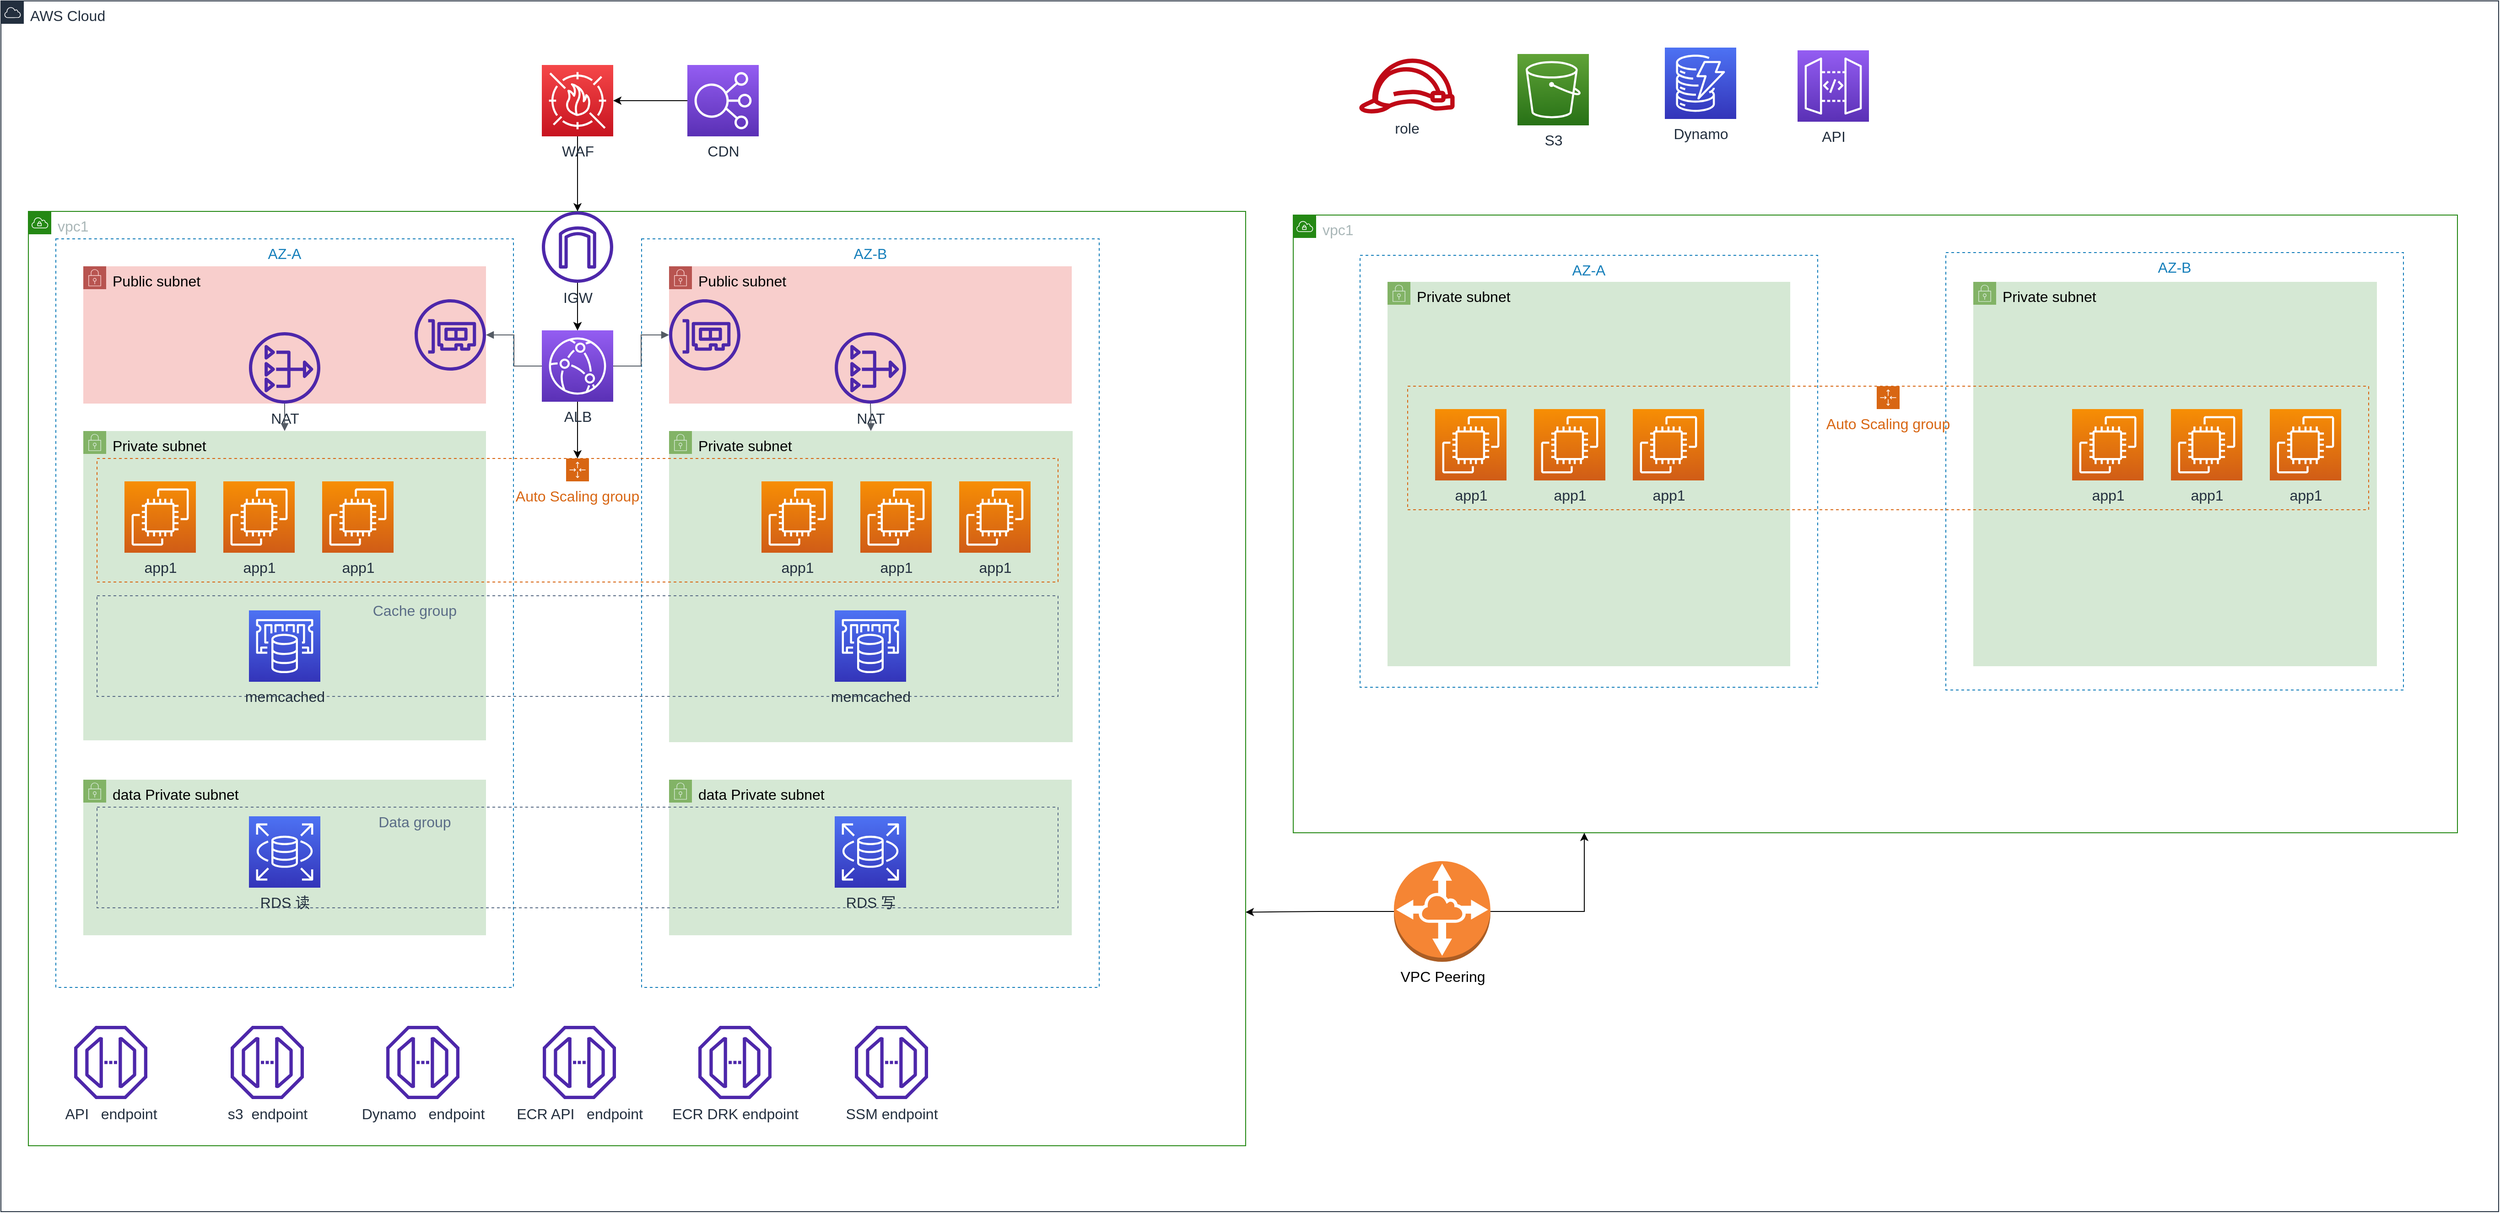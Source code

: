 <mxfile version="21.6.8" type="device">
  <diagram name="第 1 页" id="4O1U1El7lJUe7alZoGo6">
    <mxGraphModel dx="4070" dy="2743" grid="0" gridSize="10" guides="1" tooltips="1" connect="1" arrows="1" fold="1" page="0" pageScale="1" pageWidth="827" pageHeight="1169" math="0" shadow="0">
      <root>
        <mxCell id="0" />
        <mxCell id="1" parent="0" />
        <mxCell id="W4qglKuqp0p8A0Aiy3vL-168" value="AWS Cloud" style="points=[[0,0],[0.25,0],[0.5,0],[0.75,0],[1,0],[1,0.25],[1,0.5],[1,0.75],[1,1],[0.75,1],[0.5,1],[0.25,1],[0,1],[0,0.75],[0,0.5],[0,0.25]];outlineConnect=0;gradientColor=none;html=1;whiteSpace=wrap;fontSize=16;fontStyle=0;container=1;pointerEvents=0;collapsible=0;recursiveResize=0;shape=mxgraph.aws4.group;grIcon=mxgraph.aws4.group_aws_cloud;strokeColor=#232F3E;fillColor=none;verticalAlign=top;align=left;spacingLeft=30;fontColor=#232F3E;dashed=0;" parent="1" vertex="1">
          <mxGeometry x="90" y="90" width="2729" height="1323" as="geometry" />
        </mxCell>
        <mxCell id="W4qglKuqp0p8A0Aiy3vL-203" value="vpc1" style="points=[[0,0],[0.25,0],[0.5,0],[0.75,0],[1,0],[1,0.25],[1,0.5],[1,0.75],[1,1],[0.75,1],[0.5,1],[0.25,1],[0,1],[0,0.75],[0,0.5],[0,0.25]];outlineConnect=0;gradientColor=none;html=1;whiteSpace=wrap;fontSize=16;fontStyle=0;container=1;pointerEvents=0;collapsible=0;recursiveResize=0;shape=mxgraph.aws4.group;grIcon=mxgraph.aws4.group_vpc;strokeColor=#248814;fillColor=none;verticalAlign=top;align=left;spacingLeft=30;fontColor=#AAB7B8;dashed=0;" parent="W4qglKuqp0p8A0Aiy3vL-168" vertex="1">
          <mxGeometry x="30" y="230" width="1330" height="1021" as="geometry" />
        </mxCell>
        <mxCell id="W4qglKuqp0p8A0Aiy3vL-227" value="AZ-A" style="fillColor=none;strokeColor=#147EBA;dashed=1;verticalAlign=top;fontStyle=0;fontColor=#147EBA;whiteSpace=wrap;html=1;fontSize=16;" parent="W4qglKuqp0p8A0Aiy3vL-203" vertex="1">
          <mxGeometry x="30" y="30" width="500" height="818" as="geometry" />
        </mxCell>
        <mxCell id="W4qglKuqp0p8A0Aiy3vL-228" value="AZ-B" style="fillColor=none;strokeColor=#147EBA;dashed=1;verticalAlign=top;fontStyle=0;fontColor=#147EBA;whiteSpace=wrap;html=1;fontSize=16;" parent="W4qglKuqp0p8A0Aiy3vL-203" vertex="1">
          <mxGeometry x="670" y="30" width="500" height="818" as="geometry" />
        </mxCell>
        <mxCell id="W4qglKuqp0p8A0Aiy3vL-309" value="" style="edgeStyle=orthogonalEdgeStyle;rounded=0;orthogonalLoop=1;jettySize=auto;html=1;fontSize=16;" parent="W4qglKuqp0p8A0Aiy3vL-203" source="W4qglKuqp0p8A0Aiy3vL-229" target="W4qglKuqp0p8A0Aiy3vL-232" edge="1">
          <mxGeometry relative="1" as="geometry" />
        </mxCell>
        <mxCell id="W4qglKuqp0p8A0Aiy3vL-310" value="" style="edgeStyle=orthogonalEdgeStyle;rounded=0;orthogonalLoop=1;jettySize=auto;html=1;fontSize=16;" parent="W4qglKuqp0p8A0Aiy3vL-203" source="W4qglKuqp0p8A0Aiy3vL-229" target="W4qglKuqp0p8A0Aiy3vL-232" edge="1">
          <mxGeometry relative="1" as="geometry" />
        </mxCell>
        <mxCell id="W4qglKuqp0p8A0Aiy3vL-229" value="IGW" style="sketch=0;outlineConnect=0;fontColor=#232F3E;gradientColor=none;fillColor=#4D27AA;strokeColor=none;dashed=0;verticalLabelPosition=bottom;verticalAlign=top;align=center;html=1;fontSize=16;fontStyle=0;aspect=fixed;pointerEvents=1;shape=mxgraph.aws4.internet_gateway;" parent="W4qglKuqp0p8A0Aiy3vL-203" vertex="1">
          <mxGeometry x="561" width="78" height="78" as="geometry" />
        </mxCell>
        <mxCell id="W4qglKuqp0p8A0Aiy3vL-230" value="Public subnet" style="points=[[0,0],[0.25,0],[0.5,0],[0.75,0],[1,0],[1,0.25],[1,0.5],[1,0.75],[1,1],[0.75,1],[0.5,1],[0.25,1],[0,1],[0,0.75],[0,0.5],[0,0.25]];outlineConnect=0;html=1;whiteSpace=wrap;fontSize=16;fontStyle=0;container=1;pointerEvents=0;collapsible=0;recursiveResize=0;shape=mxgraph.aws4.group;grIcon=mxgraph.aws4.group_security_group;grStroke=0;strokeColor=#b85450;fillColor=#f8cecc;verticalAlign=top;align=left;spacingLeft=30;dashed=0;" parent="W4qglKuqp0p8A0Aiy3vL-203" vertex="1">
          <mxGeometry x="60" y="60" width="440" height="150" as="geometry" />
        </mxCell>
        <mxCell id="W4qglKuqp0p8A0Aiy3vL-233" value="" style="sketch=0;outlineConnect=0;fontColor=#232F3E;gradientColor=none;fillColor=#4D27AA;strokeColor=none;dashed=0;verticalLabelPosition=bottom;verticalAlign=top;align=center;html=1;fontSize=16;fontStyle=0;aspect=fixed;pointerEvents=1;shape=mxgraph.aws4.elastic_network_interface;" parent="W4qglKuqp0p8A0Aiy3vL-230" vertex="1">
          <mxGeometry x="362" y="36" width="78" height="78" as="geometry" />
        </mxCell>
        <mxCell id="W4qglKuqp0p8A0Aiy3vL-237" value="NAT" style="sketch=0;outlineConnect=0;fontColor=#232F3E;gradientColor=none;fillColor=#4D27AA;strokeColor=none;dashed=0;verticalLabelPosition=bottom;verticalAlign=top;align=center;html=1;fontSize=16;fontStyle=0;aspect=fixed;pointerEvents=1;shape=mxgraph.aws4.nat_gateway;" parent="W4qglKuqp0p8A0Aiy3vL-230" vertex="1">
          <mxGeometry x="181" y="72" width="78" height="78" as="geometry" />
        </mxCell>
        <mxCell id="W4qglKuqp0p8A0Aiy3vL-231" value="Public subnet" style="points=[[0,0],[0.25,0],[0.5,0],[0.75,0],[1,0],[1,0.25],[1,0.5],[1,0.75],[1,1],[0.75,1],[0.5,1],[0.25,1],[0,1],[0,0.75],[0,0.5],[0,0.25]];outlineConnect=0;html=1;whiteSpace=wrap;fontSize=16;fontStyle=0;container=1;pointerEvents=0;collapsible=0;recursiveResize=0;shape=mxgraph.aws4.group;grIcon=mxgraph.aws4.group_security_group;grStroke=0;strokeColor=#b85450;fillColor=#f8cecc;verticalAlign=top;align=left;spacingLeft=30;dashed=0;" parent="W4qglKuqp0p8A0Aiy3vL-203" vertex="1">
          <mxGeometry x="700" y="60" width="440" height="150" as="geometry" />
        </mxCell>
        <mxCell id="W4qglKuqp0p8A0Aiy3vL-234" value="" style="sketch=0;outlineConnect=0;fontColor=#232F3E;gradientColor=none;fillColor=#4D27AA;strokeColor=none;dashed=0;verticalLabelPosition=bottom;verticalAlign=top;align=center;html=1;fontSize=16;fontStyle=0;aspect=fixed;pointerEvents=1;shape=mxgraph.aws4.elastic_network_interface;" parent="W4qglKuqp0p8A0Aiy3vL-231" vertex="1">
          <mxGeometry y="36" width="78" height="78" as="geometry" />
        </mxCell>
        <mxCell id="W4qglKuqp0p8A0Aiy3vL-238" value="NAT" style="sketch=0;outlineConnect=0;fontColor=#232F3E;gradientColor=none;fillColor=#4D27AA;strokeColor=none;dashed=0;verticalLabelPosition=bottom;verticalAlign=top;align=center;html=1;fontSize=16;fontStyle=0;aspect=fixed;pointerEvents=1;shape=mxgraph.aws4.nat_gateway;" parent="W4qglKuqp0p8A0Aiy3vL-231" vertex="1">
          <mxGeometry x="181" y="72" width="78" height="78" as="geometry" />
        </mxCell>
        <mxCell id="xBDYKvABkoFLDy3_wWqc-70" style="edgeStyle=orthogonalEdgeStyle;rounded=0;orthogonalLoop=1;jettySize=auto;html=1;exitX=0.5;exitY=1;exitDx=0;exitDy=0;exitPerimeter=0;entryX=0.5;entryY=0;entryDx=0;entryDy=0;" edge="1" parent="W4qglKuqp0p8A0Aiy3vL-203" source="W4qglKuqp0p8A0Aiy3vL-232" target="W4qglKuqp0p8A0Aiy3vL-251">
          <mxGeometry relative="1" as="geometry" />
        </mxCell>
        <mxCell id="W4qglKuqp0p8A0Aiy3vL-232" value="ALB" style="sketch=0;points=[[0,0,0],[0.25,0,0],[0.5,0,0],[0.75,0,0],[1,0,0],[0,1,0],[0.25,1,0],[0.5,1,0],[0.75,1,0],[1,1,0],[0,0.25,0],[0,0.5,0],[0,0.75,0],[1,0.25,0],[1,0.5,0],[1,0.75,0]];outlineConnect=0;fontColor=#232F3E;gradientColor=#945DF2;gradientDirection=north;fillColor=#5A30B5;strokeColor=#ffffff;dashed=0;verticalLabelPosition=bottom;verticalAlign=top;align=center;html=1;fontSize=16;fontStyle=0;aspect=fixed;shape=mxgraph.aws4.resourceIcon;resIcon=mxgraph.aws4.cloudfront;" parent="W4qglKuqp0p8A0Aiy3vL-203" vertex="1">
          <mxGeometry x="561" y="130" width="78" height="78" as="geometry" />
        </mxCell>
        <mxCell id="W4qglKuqp0p8A0Aiy3vL-235" value="" style="edgeStyle=orthogonalEdgeStyle;html=1;endArrow=none;elbow=vertical;startArrow=block;startFill=1;strokeColor=#545B64;rounded=0;entryX=0;entryY=0.5;entryDx=0;entryDy=0;entryPerimeter=0;fontSize=16;" parent="W4qglKuqp0p8A0Aiy3vL-203" source="W4qglKuqp0p8A0Aiy3vL-233" target="W4qglKuqp0p8A0Aiy3vL-232" edge="1">
          <mxGeometry width="100" relative="1" as="geometry">
            <mxPoint x="540" y="280" as="sourcePoint" />
            <mxPoint x="640" y="280" as="targetPoint" />
          </mxGeometry>
        </mxCell>
        <mxCell id="W4qglKuqp0p8A0Aiy3vL-236" value="" style="edgeStyle=orthogonalEdgeStyle;html=1;endArrow=block;elbow=vertical;startArrow=none;endFill=1;strokeColor=#545B64;rounded=0;exitX=1;exitY=0.5;exitDx=0;exitDy=0;exitPerimeter=0;fontSize=16;" parent="W4qglKuqp0p8A0Aiy3vL-203" source="W4qglKuqp0p8A0Aiy3vL-232" target="W4qglKuqp0p8A0Aiy3vL-234" edge="1">
          <mxGeometry width="100" relative="1" as="geometry">
            <mxPoint x="540" y="280" as="sourcePoint" />
            <mxPoint x="640" y="280" as="targetPoint" />
          </mxGeometry>
        </mxCell>
        <mxCell id="W4qglKuqp0p8A0Aiy3vL-239" value="Private subnet" style="points=[[0,0],[0.25,0],[0.5,0],[0.75,0],[1,0],[1,0.25],[1,0.5],[1,0.75],[1,1],[0.75,1],[0.5,1],[0.25,1],[0,1],[0,0.75],[0,0.5],[0,0.25]];outlineConnect=0;html=1;whiteSpace=wrap;fontSize=16;fontStyle=0;container=1;pointerEvents=0;collapsible=0;recursiveResize=0;shape=mxgraph.aws4.group;grIcon=mxgraph.aws4.group_security_group;grStroke=0;strokeColor=#82b366;fillColor=#d5e8d4;verticalAlign=top;align=left;spacingLeft=30;dashed=0;" parent="W4qglKuqp0p8A0Aiy3vL-203" vertex="1">
          <mxGeometry x="60" y="240" width="440" height="338" as="geometry" />
        </mxCell>
        <mxCell id="W4qglKuqp0p8A0Aiy3vL-244" value="Private subnet" style="points=[[0,0],[0.25,0],[0.5,0],[0.75,0],[1,0],[1,0.25],[1,0.5],[1,0.75],[1,1],[0.75,1],[0.5,1],[0.25,1],[0,1],[0,0.75],[0,0.5],[0,0.25]];outlineConnect=0;html=1;whiteSpace=wrap;fontSize=16;fontStyle=0;container=1;pointerEvents=0;collapsible=0;recursiveResize=0;shape=mxgraph.aws4.group;grIcon=mxgraph.aws4.group_security_group;grStroke=0;strokeColor=#82b366;fillColor=#d5e8d4;verticalAlign=top;align=left;spacingLeft=30;dashed=0;" parent="W4qglKuqp0p8A0Aiy3vL-203" vertex="1">
          <mxGeometry x="700" y="240" width="441" height="340" as="geometry" />
        </mxCell>
        <mxCell id="W4qglKuqp0p8A0Aiy3vL-251" value="Auto Scaling group" style="points=[[0,0],[0.25,0],[0.5,0],[0.75,0],[1,0],[1,0.25],[1,0.5],[1,0.75],[1,1],[0.75,1],[0.5,1],[0.25,1],[0,1],[0,0.75],[0,0.5],[0,0.25]];outlineConnect=0;gradientColor=none;html=1;whiteSpace=wrap;fontSize=16;fontStyle=0;container=1;pointerEvents=0;collapsible=0;recursiveResize=0;shape=mxgraph.aws4.groupCenter;grIcon=mxgraph.aws4.group_auto_scaling_group;grStroke=1;strokeColor=#D86613;fillColor=none;verticalAlign=top;align=center;fontColor=#D86613;dashed=1;spacingTop=25;" parent="W4qglKuqp0p8A0Aiy3vL-203" vertex="1">
          <mxGeometry x="75" y="270" width="1050" height="135" as="geometry" />
        </mxCell>
        <mxCell id="W4qglKuqp0p8A0Aiy3vL-247" value="app1" style="sketch=0;points=[[0,0,0],[0.25,0,0],[0.5,0,0],[0.75,0,0],[1,0,0],[0,1,0],[0.25,1,0],[0.5,1,0],[0.75,1,0],[1,1,0],[0,0.25,0],[0,0.5,0],[0,0.75,0],[1,0.25,0],[1,0.5,0],[1,0.75,0]];outlineConnect=0;fontColor=#232F3E;gradientColor=#F78E04;gradientDirection=north;fillColor=#D05C17;strokeColor=#ffffff;dashed=0;verticalLabelPosition=bottom;verticalAlign=top;align=center;html=1;fontSize=16;fontStyle=0;aspect=fixed;shape=mxgraph.aws4.resourceIcon;resIcon=mxgraph.aws4.ec2;" parent="W4qglKuqp0p8A0Aiy3vL-251" vertex="1">
          <mxGeometry x="942" y="25" width="78" height="78" as="geometry" />
        </mxCell>
        <mxCell id="W4qglKuqp0p8A0Aiy3vL-246" value="app1" style="sketch=0;points=[[0,0,0],[0.25,0,0],[0.5,0,0],[0.75,0,0],[1,0,0],[0,1,0],[0.25,1,0],[0.5,1,0],[0.75,1,0],[1,1,0],[0,0.25,0],[0,0.5,0],[0,0.75,0],[1,0.25,0],[1,0.5,0],[1,0.75,0]];outlineConnect=0;fontColor=#232F3E;gradientColor=#F78E04;gradientDirection=north;fillColor=#D05C17;strokeColor=#ffffff;dashed=0;verticalLabelPosition=bottom;verticalAlign=top;align=center;html=1;fontSize=16;fontStyle=0;aspect=fixed;shape=mxgraph.aws4.resourceIcon;resIcon=mxgraph.aws4.ec2;" parent="W4qglKuqp0p8A0Aiy3vL-251" vertex="1">
          <mxGeometry x="834" y="25" width="78" height="78" as="geometry" />
        </mxCell>
        <mxCell id="W4qglKuqp0p8A0Aiy3vL-245" value="app1" style="sketch=0;points=[[0,0,0],[0.25,0,0],[0.5,0,0],[0.75,0,0],[1,0,0],[0,1,0],[0.25,1,0],[0.5,1,0],[0.75,1,0],[1,1,0],[0,0.25,0],[0,0.5,0],[0,0.75,0],[1,0.25,0],[1,0.5,0],[1,0.75,0]];outlineConnect=0;fontColor=#232F3E;gradientColor=#F78E04;gradientDirection=north;fillColor=#D05C17;strokeColor=#ffffff;dashed=0;verticalLabelPosition=bottom;verticalAlign=top;align=center;html=1;fontSize=16;fontStyle=0;aspect=fixed;shape=mxgraph.aws4.resourceIcon;resIcon=mxgraph.aws4.ec2;" parent="W4qglKuqp0p8A0Aiy3vL-251" vertex="1">
          <mxGeometry x="726" y="25" width="78" height="78" as="geometry" />
        </mxCell>
        <mxCell id="W4qglKuqp0p8A0Aiy3vL-243" value="app1" style="sketch=0;points=[[0,0,0],[0.25,0,0],[0.5,0,0],[0.75,0,0],[1,0,0],[0,1,0],[0.25,1,0],[0.5,1,0],[0.75,1,0],[1,1,0],[0,0.25,0],[0,0.5,0],[0,0.75,0],[1,0.25,0],[1,0.5,0],[1,0.75,0]];outlineConnect=0;fontColor=#232F3E;gradientColor=#F78E04;gradientDirection=north;fillColor=#D05C17;strokeColor=#ffffff;dashed=0;verticalLabelPosition=bottom;verticalAlign=top;align=center;html=1;fontSize=16;fontStyle=0;aspect=fixed;shape=mxgraph.aws4.resourceIcon;resIcon=mxgraph.aws4.ec2;" parent="W4qglKuqp0p8A0Aiy3vL-251" vertex="1">
          <mxGeometry x="246" y="25" width="78" height="78" as="geometry" />
        </mxCell>
        <mxCell id="W4qglKuqp0p8A0Aiy3vL-241" value="app1" style="sketch=0;points=[[0,0,0],[0.25,0,0],[0.5,0,0],[0.75,0,0],[1,0,0],[0,1,0],[0.25,1,0],[0.5,1,0],[0.75,1,0],[1,1,0],[0,0.25,0],[0,0.5,0],[0,0.75,0],[1,0.25,0],[1,0.5,0],[1,0.75,0]];outlineConnect=0;fontColor=#232F3E;gradientColor=#F78E04;gradientDirection=north;fillColor=#D05C17;strokeColor=#ffffff;dashed=0;verticalLabelPosition=bottom;verticalAlign=top;align=center;html=1;fontSize=16;fontStyle=0;aspect=fixed;shape=mxgraph.aws4.resourceIcon;resIcon=mxgraph.aws4.ec2;" parent="W4qglKuqp0p8A0Aiy3vL-251" vertex="1">
          <mxGeometry x="30" y="25" width="78" height="78" as="geometry" />
        </mxCell>
        <mxCell id="W4qglKuqp0p8A0Aiy3vL-242" value="app1" style="sketch=0;points=[[0,0,0],[0.25,0,0],[0.5,0,0],[0.75,0,0],[1,0,0],[0,1,0],[0.25,1,0],[0.5,1,0],[0.75,1,0],[1,1,0],[0,0.25,0],[0,0.5,0],[0,0.75,0],[1,0.25,0],[1,0.5,0],[1,0.75,0]];outlineConnect=0;fontColor=#232F3E;gradientColor=#F78E04;gradientDirection=north;fillColor=#D05C17;strokeColor=#ffffff;dashed=0;verticalLabelPosition=bottom;verticalAlign=top;align=center;html=1;fontSize=16;fontStyle=0;aspect=fixed;shape=mxgraph.aws4.resourceIcon;resIcon=mxgraph.aws4.ec2;" parent="W4qglKuqp0p8A0Aiy3vL-251" vertex="1">
          <mxGeometry x="138" y="25" width="78" height="78" as="geometry" />
        </mxCell>
        <mxCell id="W4qglKuqp0p8A0Aiy3vL-253" value="" style="edgeStyle=orthogonalEdgeStyle;html=1;endArrow=none;elbow=vertical;startArrow=block;startFill=1;strokeColor=#545B64;rounded=0;fontSize=16;" parent="W4qglKuqp0p8A0Aiy3vL-203" source="W4qglKuqp0p8A0Aiy3vL-239" target="W4qglKuqp0p8A0Aiy3vL-237" edge="1">
          <mxGeometry width="100" relative="1" as="geometry">
            <mxPoint x="400" y="460" as="sourcePoint" />
            <mxPoint x="300" y="460" as="targetPoint" />
          </mxGeometry>
        </mxCell>
        <mxCell id="W4qglKuqp0p8A0Aiy3vL-254" value="" style="edgeStyle=orthogonalEdgeStyle;html=1;endArrow=none;elbow=vertical;startArrow=block;startFill=1;strokeColor=#545B64;rounded=0;fontSize=16;" parent="W4qglKuqp0p8A0Aiy3vL-203" source="W4qglKuqp0p8A0Aiy3vL-244" target="W4qglKuqp0p8A0Aiy3vL-238" edge="1">
          <mxGeometry width="100" relative="1" as="geometry">
            <mxPoint x="400" y="460" as="sourcePoint" />
            <mxPoint x="300" y="460" as="targetPoint" />
          </mxGeometry>
        </mxCell>
        <mxCell id="W4qglKuqp0p8A0Aiy3vL-255" value="Cache group&amp;nbsp; &amp;nbsp; &amp;nbsp; &amp;nbsp; &amp;nbsp; &amp;nbsp; &amp;nbsp; &amp;nbsp; &amp;nbsp; &amp;nbsp; &amp;nbsp; &amp;nbsp; &amp;nbsp; &amp;nbsp; &amp;nbsp; &amp;nbsp; &amp;nbsp; &amp;nbsp; &amp;nbsp; &amp;nbsp; &amp;nbsp; &amp;nbsp; &amp;nbsp; &amp;nbsp; &amp;nbsp; &amp;nbsp; &amp;nbsp; &amp;nbsp; &amp;nbsp; &amp;nbsp; &amp;nbsp; &amp;nbsp; &amp;nbsp; &amp;nbsp; &amp;nbsp; &amp;nbsp; &amp;nbsp; &amp;nbsp; &amp;nbsp; &amp;nbsp;&amp;nbsp;" style="fillColor=none;strokeColor=#5A6C86;dashed=1;verticalAlign=top;fontStyle=0;fontColor=#5A6C86;whiteSpace=wrap;html=1;fontSize=16;" parent="W4qglKuqp0p8A0Aiy3vL-203" vertex="1">
          <mxGeometry x="75" y="420" width="1050" height="110" as="geometry" />
        </mxCell>
        <mxCell id="W4qglKuqp0p8A0Aiy3vL-256" value="memcached" style="sketch=0;points=[[0,0,0],[0.25,0,0],[0.5,0,0],[0.75,0,0],[1,0,0],[0,1,0],[0.25,1,0],[0.5,1,0],[0.75,1,0],[1,1,0],[0,0.25,0],[0,0.5,0],[0,0.75,0],[1,0.25,0],[1,0.5,0],[1,0.75,0]];outlineConnect=0;fontColor=#232F3E;gradientColor=#4D72F3;gradientDirection=north;fillColor=#3334B9;strokeColor=#ffffff;dashed=0;verticalLabelPosition=bottom;verticalAlign=top;align=center;html=1;fontSize=16;fontStyle=0;aspect=fixed;shape=mxgraph.aws4.resourceIcon;resIcon=mxgraph.aws4.elasticache;" parent="W4qglKuqp0p8A0Aiy3vL-203" vertex="1">
          <mxGeometry x="241" y="436" width="78" height="78" as="geometry" />
        </mxCell>
        <mxCell id="W4qglKuqp0p8A0Aiy3vL-257" value="memcached" style="sketch=0;points=[[0,0,0],[0.25,0,0],[0.5,0,0],[0.75,0,0],[1,0,0],[0,1,0],[0.25,1,0],[0.5,1,0],[0.75,1,0],[1,1,0],[0,0.25,0],[0,0.5,0],[0,0.75,0],[1,0.25,0],[1,0.5,0],[1,0.75,0]];outlineConnect=0;fontColor=#232F3E;gradientColor=#4D72F3;gradientDirection=north;fillColor=#3334B9;strokeColor=#ffffff;dashed=0;verticalLabelPosition=bottom;verticalAlign=top;align=center;html=1;fontSize=16;fontStyle=0;aspect=fixed;shape=mxgraph.aws4.resourceIcon;resIcon=mxgraph.aws4.elasticache;" parent="W4qglKuqp0p8A0Aiy3vL-203" vertex="1">
          <mxGeometry x="881" y="436" width="78" height="78" as="geometry" />
        </mxCell>
        <mxCell id="W4qglKuqp0p8A0Aiy3vL-260" value="data Private subnet" style="points=[[0,0],[0.25,0],[0.5,0],[0.75,0],[1,0],[1,0.25],[1,0.5],[1,0.75],[1,1],[0.75,1],[0.5,1],[0.25,1],[0,1],[0,0.75],[0,0.5],[0,0.25]];outlineConnect=0;html=1;whiteSpace=wrap;fontSize=16;fontStyle=0;container=1;pointerEvents=0;collapsible=0;recursiveResize=0;shape=mxgraph.aws4.group;grIcon=mxgraph.aws4.group_security_group;grStroke=0;strokeColor=#82b366;fillColor=#d5e8d4;verticalAlign=top;align=left;spacingLeft=30;dashed=0;" parent="W4qglKuqp0p8A0Aiy3vL-203" vertex="1">
          <mxGeometry x="60" y="621" width="440" height="170" as="geometry" />
        </mxCell>
        <mxCell id="W4qglKuqp0p8A0Aiy3vL-261" value="data Private subnet" style="points=[[0,0],[0.25,0],[0.5,0],[0.75,0],[1,0],[1,0.25],[1,0.5],[1,0.75],[1,1],[0.75,1],[0.5,1],[0.25,1],[0,1],[0,0.75],[0,0.5],[0,0.25]];outlineConnect=0;html=1;whiteSpace=wrap;fontSize=16;fontStyle=0;container=1;pointerEvents=0;collapsible=0;recursiveResize=0;shape=mxgraph.aws4.group;grIcon=mxgraph.aws4.group_security_group;grStroke=0;strokeColor=#82b366;fillColor=#d5e8d4;verticalAlign=top;align=left;spacingLeft=30;dashed=0;" parent="W4qglKuqp0p8A0Aiy3vL-203" vertex="1">
          <mxGeometry x="700" y="621" width="440" height="170" as="geometry" />
        </mxCell>
        <mxCell id="W4qglKuqp0p8A0Aiy3vL-262" value="Data group&amp;nbsp; &amp;nbsp; &amp;nbsp; &amp;nbsp; &amp;nbsp; &amp;nbsp; &amp;nbsp; &amp;nbsp; &amp;nbsp; &amp;nbsp; &amp;nbsp; &amp;nbsp; &amp;nbsp; &amp;nbsp; &amp;nbsp; &amp;nbsp; &amp;nbsp; &amp;nbsp; &amp;nbsp; &amp;nbsp; &amp;nbsp; &amp;nbsp; &amp;nbsp; &amp;nbsp; &amp;nbsp; &amp;nbsp; &amp;nbsp; &amp;nbsp; &amp;nbsp; &amp;nbsp; &amp;nbsp; &amp;nbsp; &amp;nbsp; &amp;nbsp; &amp;nbsp; &amp;nbsp; &amp;nbsp; &amp;nbsp; &amp;nbsp; &amp;nbsp;&amp;nbsp;" style="fillColor=none;strokeColor=#5A6C86;dashed=1;verticalAlign=top;fontStyle=0;fontColor=#5A6C86;whiteSpace=wrap;html=1;fontSize=16;" parent="W4qglKuqp0p8A0Aiy3vL-203" vertex="1">
          <mxGeometry x="75" y="651" width="1050" height="110" as="geometry" />
        </mxCell>
        <mxCell id="W4qglKuqp0p8A0Aiy3vL-299" value="RDS 写" style="sketch=0;points=[[0,0,0],[0.25,0,0],[0.5,0,0],[0.75,0,0],[1,0,0],[0,1,0],[0.25,1,0],[0.5,1,0],[0.75,1,0],[1,1,0],[0,0.25,0],[0,0.5,0],[0,0.75,0],[1,0.25,0],[1,0.5,0],[1,0.75,0]];outlineConnect=0;fontColor=#232F3E;gradientColor=#4D72F3;gradientDirection=north;fillColor=#3334B9;strokeColor=#ffffff;dashed=0;verticalLabelPosition=bottom;verticalAlign=top;align=center;html=1;fontSize=16;fontStyle=0;aspect=fixed;shape=mxgraph.aws4.resourceIcon;resIcon=mxgraph.aws4.rds;" parent="W4qglKuqp0p8A0Aiy3vL-203" vertex="1">
          <mxGeometry x="881" y="661" width="78" height="78" as="geometry" />
        </mxCell>
        <mxCell id="W4qglKuqp0p8A0Aiy3vL-300" value="RDS 读" style="sketch=0;points=[[0,0,0],[0.25,0,0],[0.5,0,0],[0.75,0,0],[1,0,0],[0,1,0],[0.25,1,0],[0.5,1,0],[0.75,1,0],[1,1,0],[0,0.25,0],[0,0.5,0],[0,0.75,0],[1,0.25,0],[1,0.5,0],[1,0.75,0]];outlineConnect=0;fontColor=#232F3E;gradientColor=#4D72F3;gradientDirection=north;fillColor=#3334B9;strokeColor=#ffffff;dashed=0;verticalLabelPosition=bottom;verticalAlign=top;align=center;html=1;fontSize=16;fontStyle=0;aspect=fixed;shape=mxgraph.aws4.resourceIcon;resIcon=mxgraph.aws4.rds;" parent="W4qglKuqp0p8A0Aiy3vL-203" vertex="1">
          <mxGeometry x="241" y="661" width="78" height="78" as="geometry" />
        </mxCell>
        <mxCell id="W4qglKuqp0p8A0Aiy3vL-326" value="API&amp;nbsp; &amp;nbsp;endpoint" style="sketch=0;outlineConnect=0;fontColor=#232F3E;gradientColor=none;fillColor=#4D27AA;strokeColor=none;dashed=0;verticalLabelPosition=bottom;verticalAlign=top;align=center;html=1;fontSize=16;fontStyle=0;aspect=fixed;pointerEvents=1;shape=mxgraph.aws4.endpoint;" parent="W4qglKuqp0p8A0Aiy3vL-203" vertex="1">
          <mxGeometry x="50" y="890" width="80" height="80" as="geometry" />
        </mxCell>
        <mxCell id="xBDYKvABkoFLDy3_wWqc-72" value="ECR DRK&amp;nbsp;endpoint" style="sketch=0;outlineConnect=0;fontColor=#232F3E;gradientColor=none;fillColor=#4D27AA;strokeColor=none;dashed=0;verticalLabelPosition=bottom;verticalAlign=top;align=center;html=1;fontSize=16;fontStyle=0;aspect=fixed;pointerEvents=1;shape=mxgraph.aws4.endpoint;" vertex="1" parent="W4qglKuqp0p8A0Aiy3vL-203">
          <mxGeometry x="732" y="890" width="80" height="80" as="geometry" />
        </mxCell>
        <mxCell id="xBDYKvABkoFLDy3_wWqc-71" value="ECR API&amp;nbsp; &amp;nbsp;endpoint" style="sketch=0;outlineConnect=0;fontColor=#232F3E;gradientColor=none;fillColor=#4D27AA;strokeColor=none;dashed=0;verticalLabelPosition=bottom;verticalAlign=top;align=center;html=1;fontSize=16;fontStyle=0;aspect=fixed;pointerEvents=1;shape=mxgraph.aws4.endpoint;" vertex="1" parent="W4qglKuqp0p8A0Aiy3vL-203">
          <mxGeometry x="562" y="890" width="80" height="80" as="geometry" />
        </mxCell>
        <mxCell id="xBDYKvABkoFLDy3_wWqc-78" value="SSM endpoint" style="sketch=0;outlineConnect=0;fontColor=#232F3E;gradientColor=none;fillColor=#4D27AA;strokeColor=none;dashed=0;verticalLabelPosition=bottom;verticalAlign=top;align=center;html=1;fontSize=16;fontStyle=0;aspect=fixed;pointerEvents=1;shape=mxgraph.aws4.endpoint;" vertex="1" parent="W4qglKuqp0p8A0Aiy3vL-203">
          <mxGeometry x="903" y="890" width="80" height="80" as="geometry" />
        </mxCell>
        <mxCell id="W4qglKuqp0p8A0Aiy3vL-307" style="edgeStyle=orthogonalEdgeStyle;rounded=0;orthogonalLoop=1;jettySize=auto;html=1;exitX=0.5;exitY=1;exitDx=0;exitDy=0;exitPerimeter=0;fontSize=16;" parent="W4qglKuqp0p8A0Aiy3vL-168" source="W4qglKuqp0p8A0Aiy3vL-304" target="W4qglKuqp0p8A0Aiy3vL-229" edge="1">
          <mxGeometry relative="1" as="geometry" />
        </mxCell>
        <mxCell id="W4qglKuqp0p8A0Aiy3vL-304" value="WAF" style="sketch=0;points=[[0,0,0],[0.25,0,0],[0.5,0,0],[0.75,0,0],[1,0,0],[0,1,0],[0.25,1,0],[0.5,1,0],[0.75,1,0],[1,1,0],[0,0.25,0],[0,0.5,0],[0,0.75,0],[1,0.25,0],[1,0.5,0],[1,0.75,0]];outlineConnect=0;fontColor=#232F3E;gradientColor=#F54749;gradientDirection=north;fillColor=#C7131F;strokeColor=#ffffff;dashed=0;verticalLabelPosition=bottom;verticalAlign=top;align=center;html=1;fontSize=16;fontStyle=0;aspect=fixed;shape=mxgraph.aws4.resourceIcon;resIcon=mxgraph.aws4.waf;" parent="W4qglKuqp0p8A0Aiy3vL-168" vertex="1">
          <mxGeometry x="591" y="70" width="78" height="78" as="geometry" />
        </mxCell>
        <mxCell id="W4qglKuqp0p8A0Aiy3vL-306" style="edgeStyle=orthogonalEdgeStyle;rounded=0;orthogonalLoop=1;jettySize=auto;html=1;exitX=0;exitY=0.5;exitDx=0;exitDy=0;exitPerimeter=0;fontSize=16;" parent="W4qglKuqp0p8A0Aiy3vL-168" source="W4qglKuqp0p8A0Aiy3vL-305" target="W4qglKuqp0p8A0Aiy3vL-304" edge="1">
          <mxGeometry relative="1" as="geometry" />
        </mxCell>
        <mxCell id="W4qglKuqp0p8A0Aiy3vL-305" value="CDN" style="sketch=0;points=[[0,0,0],[0.25,0,0],[0.5,0,0],[0.75,0,0],[1,0,0],[0,1,0],[0.25,1,0],[0.5,1,0],[0.75,1,0],[1,1,0],[0,0.25,0],[0,0.5,0],[0,0.75,0],[1,0.25,0],[1,0.5,0],[1,0.75,0]];outlineConnect=0;fontColor=#232F3E;gradientColor=#945DF2;gradientDirection=north;fillColor=#5A30B5;strokeColor=#ffffff;dashed=0;verticalLabelPosition=bottom;verticalAlign=top;align=center;html=1;fontSize=16;fontStyle=0;aspect=fixed;shape=mxgraph.aws4.resourceIcon;resIcon=mxgraph.aws4.elastic_load_balancing;" parent="W4qglKuqp0p8A0Aiy3vL-168" vertex="1">
          <mxGeometry x="750" y="70" width="78" height="78" as="geometry" />
        </mxCell>
        <mxCell id="W4qglKuqp0p8A0Aiy3vL-318" value="role" style="sketch=0;outlineConnect=0;fontColor=#232F3E;gradientColor=none;fillColor=#BF0816;strokeColor=none;dashed=0;verticalLabelPosition=bottom;verticalAlign=top;align=center;html=1;fontSize=16;fontStyle=0;aspect=fixed;pointerEvents=1;shape=mxgraph.aws4.role;" parent="W4qglKuqp0p8A0Aiy3vL-168" vertex="1">
          <mxGeometry x="1483" y="63" width="106.37" height="60" as="geometry" />
        </mxCell>
        <mxCell id="W4qglKuqp0p8A0Aiy3vL-319" value="S3" style="sketch=0;points=[[0,0,0],[0.25,0,0],[0.5,0,0],[0.75,0,0],[1,0,0],[0,1,0],[0.25,1,0],[0.5,1,0],[0.75,1,0],[1,1,0],[0,0.25,0],[0,0.5,0],[0,0.75,0],[1,0.25,0],[1,0.5,0],[1,0.75,0]];outlineConnect=0;fontColor=#232F3E;gradientColor=#60A337;gradientDirection=north;fillColor=#277116;strokeColor=#ffffff;dashed=0;verticalLabelPosition=bottom;verticalAlign=top;align=center;html=1;fontSize=16;fontStyle=0;aspect=fixed;shape=mxgraph.aws4.resourceIcon;resIcon=mxgraph.aws4.s3;" parent="W4qglKuqp0p8A0Aiy3vL-168" vertex="1">
          <mxGeometry x="1657" y="58" width="78" height="78" as="geometry" />
        </mxCell>
        <mxCell id="W4qglKuqp0p8A0Aiy3vL-320" value="Dynamo" style="sketch=0;points=[[0,0,0],[0.25,0,0],[0.5,0,0],[0.75,0,0],[1,0,0],[0,1,0],[0.25,1,0],[0.5,1,0],[0.75,1,0],[1,1,0],[0,0.25,0],[0,0.5,0],[0,0.75,0],[1,0.25,0],[1,0.5,0],[1,0.75,0]];outlineConnect=0;fontColor=#232F3E;gradientColor=#4D72F3;gradientDirection=north;fillColor=#3334B9;strokeColor=#ffffff;dashed=0;verticalLabelPosition=bottom;verticalAlign=top;align=center;html=1;fontSize=16;fontStyle=0;aspect=fixed;shape=mxgraph.aws4.resourceIcon;resIcon=mxgraph.aws4.dynamodb;" parent="W4qglKuqp0p8A0Aiy3vL-168" vertex="1">
          <mxGeometry x="1818" y="51" width="78" height="78" as="geometry" />
        </mxCell>
        <mxCell id="W4qglKuqp0p8A0Aiy3vL-324" value="API" style="sketch=0;points=[[0,0,0],[0.25,0,0],[0.5,0,0],[0.75,0,0],[1,0,0],[0,1,0],[0.25,1,0],[0.5,1,0],[0.75,1,0],[1,1,0],[0,0.25,0],[0,0.5,0],[0,0.75,0],[1,0.25,0],[1,0.5,0],[1,0.75,0]];outlineConnect=0;fontColor=#232F3E;gradientColor=#945DF2;gradientDirection=north;fillColor=#5A30B5;strokeColor=#ffffff;dashed=0;verticalLabelPosition=bottom;verticalAlign=top;align=center;html=1;fontSize=16;fontStyle=0;aspect=fixed;shape=mxgraph.aws4.resourceIcon;resIcon=mxgraph.aws4.api_gateway;" parent="W4qglKuqp0p8A0Aiy3vL-168" vertex="1">
          <mxGeometry x="1963" y="54" width="78" height="78" as="geometry" />
        </mxCell>
        <mxCell id="xBDYKvABkoFLDy3_wWqc-39" value="vpc1" style="points=[[0,0],[0.25,0],[0.5,0],[0.75,0],[1,0],[1,0.25],[1,0.5],[1,0.75],[1,1],[0.75,1],[0.5,1],[0.25,1],[0,1],[0,0.75],[0,0.5],[0,0.25]];outlineConnect=0;gradientColor=none;html=1;whiteSpace=wrap;fontSize=16;fontStyle=0;container=1;pointerEvents=0;collapsible=0;recursiveResize=0;shape=mxgraph.aws4.group;grIcon=mxgraph.aws4.group_vpc;strokeColor=#248814;fillColor=none;verticalAlign=top;align=left;spacingLeft=30;fontColor=#AAB7B8;dashed=0;" vertex="1" parent="W4qglKuqp0p8A0Aiy3vL-168">
          <mxGeometry x="1412" y="234" width="1272" height="675" as="geometry" />
        </mxCell>
        <mxCell id="xBDYKvABkoFLDy3_wWqc-40" value="AZ-A" style="fillColor=none;strokeColor=#147EBA;dashed=1;verticalAlign=top;fontStyle=0;fontColor=#147EBA;whiteSpace=wrap;html=1;fontSize=16;" vertex="1" parent="xBDYKvABkoFLDy3_wWqc-39">
          <mxGeometry x="73" y="44" width="500" height="472" as="geometry" />
        </mxCell>
        <mxCell id="xBDYKvABkoFLDy3_wWqc-41" value="AZ-B" style="fillColor=none;strokeColor=#147EBA;dashed=1;verticalAlign=top;fontStyle=0;fontColor=#147EBA;whiteSpace=wrap;html=1;fontSize=16;" vertex="1" parent="xBDYKvABkoFLDy3_wWqc-39">
          <mxGeometry x="713" y="41" width="500" height="478" as="geometry" />
        </mxCell>
        <mxCell id="xBDYKvABkoFLDy3_wWqc-42" value="Private subnet" style="points=[[0,0],[0.25,0],[0.5,0],[0.75,0],[1,0],[1,0.25],[1,0.5],[1,0.75],[1,1],[0.75,1],[0.5,1],[0.25,1],[0,1],[0,0.75],[0,0.5],[0,0.25]];outlineConnect=0;html=1;whiteSpace=wrap;fontSize=16;fontStyle=0;container=1;pointerEvents=0;collapsible=0;recursiveResize=0;shape=mxgraph.aws4.group;grIcon=mxgraph.aws4.group_security_group;grStroke=0;strokeColor=#82b366;fillColor=#d5e8d4;verticalAlign=top;align=left;spacingLeft=30;dashed=0;" vertex="1" parent="xBDYKvABkoFLDy3_wWqc-39">
          <mxGeometry x="103" y="73" width="440" height="420" as="geometry" />
        </mxCell>
        <mxCell id="xBDYKvABkoFLDy3_wWqc-43" value="Private subnet" style="points=[[0,0],[0.25,0],[0.5,0],[0.75,0],[1,0],[1,0.25],[1,0.5],[1,0.75],[1,1],[0.75,1],[0.5,1],[0.25,1],[0,1],[0,0.75],[0,0.5],[0,0.25]];outlineConnect=0;html=1;whiteSpace=wrap;fontSize=16;fontStyle=0;container=1;pointerEvents=0;collapsible=0;recursiveResize=0;shape=mxgraph.aws4.group;grIcon=mxgraph.aws4.group_security_group;grStroke=0;strokeColor=#82b366;fillColor=#d5e8d4;verticalAlign=top;align=left;spacingLeft=30;dashed=0;" vertex="1" parent="xBDYKvABkoFLDy3_wWqc-39">
          <mxGeometry x="743" y="73" width="441" height="420" as="geometry" />
        </mxCell>
        <mxCell id="xBDYKvABkoFLDy3_wWqc-89" value="Auto Scaling group" style="points=[[0,0],[0.25,0],[0.5,0],[0.75,0],[1,0],[1,0.25],[1,0.5],[1,0.75],[1,1],[0.75,1],[0.5,1],[0.25,1],[0,1],[0,0.75],[0,0.5],[0,0.25]];outlineConnect=0;gradientColor=none;html=1;whiteSpace=wrap;fontSize=16;fontStyle=0;container=1;pointerEvents=0;collapsible=0;recursiveResize=0;shape=mxgraph.aws4.groupCenter;grIcon=mxgraph.aws4.group_auto_scaling_group;grStroke=1;strokeColor=#D86613;fillColor=none;verticalAlign=top;align=center;fontColor=#D86613;dashed=1;spacingTop=25;" vertex="1" parent="xBDYKvABkoFLDy3_wWqc-39">
          <mxGeometry x="125" y="187" width="1050" height="135" as="geometry" />
        </mxCell>
        <mxCell id="xBDYKvABkoFLDy3_wWqc-90" value="app1" style="sketch=0;points=[[0,0,0],[0.25,0,0],[0.5,0,0],[0.75,0,0],[1,0,0],[0,1,0],[0.25,1,0],[0.5,1,0],[0.75,1,0],[1,1,0],[0,0.25,0],[0,0.5,0],[0,0.75,0],[1,0.25,0],[1,0.5,0],[1,0.75,0]];outlineConnect=0;fontColor=#232F3E;gradientColor=#F78E04;gradientDirection=north;fillColor=#D05C17;strokeColor=#ffffff;dashed=0;verticalLabelPosition=bottom;verticalAlign=top;align=center;html=1;fontSize=16;fontStyle=0;aspect=fixed;shape=mxgraph.aws4.resourceIcon;resIcon=mxgraph.aws4.ec2;" vertex="1" parent="xBDYKvABkoFLDy3_wWqc-89">
          <mxGeometry x="942" y="25" width="78" height="78" as="geometry" />
        </mxCell>
        <mxCell id="xBDYKvABkoFLDy3_wWqc-91" value="app1" style="sketch=0;points=[[0,0,0],[0.25,0,0],[0.5,0,0],[0.75,0,0],[1,0,0],[0,1,0],[0.25,1,0],[0.5,1,0],[0.75,1,0],[1,1,0],[0,0.25,0],[0,0.5,0],[0,0.75,0],[1,0.25,0],[1,0.5,0],[1,0.75,0]];outlineConnect=0;fontColor=#232F3E;gradientColor=#F78E04;gradientDirection=north;fillColor=#D05C17;strokeColor=#ffffff;dashed=0;verticalLabelPosition=bottom;verticalAlign=top;align=center;html=1;fontSize=16;fontStyle=0;aspect=fixed;shape=mxgraph.aws4.resourceIcon;resIcon=mxgraph.aws4.ec2;" vertex="1" parent="xBDYKvABkoFLDy3_wWqc-89">
          <mxGeometry x="834" y="25" width="78" height="78" as="geometry" />
        </mxCell>
        <mxCell id="xBDYKvABkoFLDy3_wWqc-92" value="app1" style="sketch=0;points=[[0,0,0],[0.25,0,0],[0.5,0,0],[0.75,0,0],[1,0,0],[0,1,0],[0.25,1,0],[0.5,1,0],[0.75,1,0],[1,1,0],[0,0.25,0],[0,0.5,0],[0,0.75,0],[1,0.25,0],[1,0.5,0],[1,0.75,0]];outlineConnect=0;fontColor=#232F3E;gradientColor=#F78E04;gradientDirection=north;fillColor=#D05C17;strokeColor=#ffffff;dashed=0;verticalLabelPosition=bottom;verticalAlign=top;align=center;html=1;fontSize=16;fontStyle=0;aspect=fixed;shape=mxgraph.aws4.resourceIcon;resIcon=mxgraph.aws4.ec2;" vertex="1" parent="xBDYKvABkoFLDy3_wWqc-89">
          <mxGeometry x="726" y="25" width="78" height="78" as="geometry" />
        </mxCell>
        <mxCell id="xBDYKvABkoFLDy3_wWqc-93" value="app1" style="sketch=0;points=[[0,0,0],[0.25,0,0],[0.5,0,0],[0.75,0,0],[1,0,0],[0,1,0],[0.25,1,0],[0.5,1,0],[0.75,1,0],[1,1,0],[0,0.25,0],[0,0.5,0],[0,0.75,0],[1,0.25,0],[1,0.5,0],[1,0.75,0]];outlineConnect=0;fontColor=#232F3E;gradientColor=#F78E04;gradientDirection=north;fillColor=#D05C17;strokeColor=#ffffff;dashed=0;verticalLabelPosition=bottom;verticalAlign=top;align=center;html=1;fontSize=16;fontStyle=0;aspect=fixed;shape=mxgraph.aws4.resourceIcon;resIcon=mxgraph.aws4.ec2;" vertex="1" parent="xBDYKvABkoFLDy3_wWqc-89">
          <mxGeometry x="246" y="25" width="78" height="78" as="geometry" />
        </mxCell>
        <mxCell id="xBDYKvABkoFLDy3_wWqc-94" value="app1" style="sketch=0;points=[[0,0,0],[0.25,0,0],[0.5,0,0],[0.75,0,0],[1,0,0],[0,1,0],[0.25,1,0],[0.5,1,0],[0.75,1,0],[1,1,0],[0,0.25,0],[0,0.5,0],[0,0.75,0],[1,0.25,0],[1,0.5,0],[1,0.75,0]];outlineConnect=0;fontColor=#232F3E;gradientColor=#F78E04;gradientDirection=north;fillColor=#D05C17;strokeColor=#ffffff;dashed=0;verticalLabelPosition=bottom;verticalAlign=top;align=center;html=1;fontSize=16;fontStyle=0;aspect=fixed;shape=mxgraph.aws4.resourceIcon;resIcon=mxgraph.aws4.ec2;" vertex="1" parent="xBDYKvABkoFLDy3_wWqc-89">
          <mxGeometry x="30" y="25" width="78" height="78" as="geometry" />
        </mxCell>
        <mxCell id="xBDYKvABkoFLDy3_wWqc-95" value="app1" style="sketch=0;points=[[0,0,0],[0.25,0,0],[0.5,0,0],[0.75,0,0],[1,0,0],[0,1,0],[0.25,1,0],[0.5,1,0],[0.75,1,0],[1,1,0],[0,0.25,0],[0,0.5,0],[0,0.75,0],[1,0.25,0],[1,0.5,0],[1,0.75,0]];outlineConnect=0;fontColor=#232F3E;gradientColor=#F78E04;gradientDirection=north;fillColor=#D05C17;strokeColor=#ffffff;dashed=0;verticalLabelPosition=bottom;verticalAlign=top;align=center;html=1;fontSize=16;fontStyle=0;aspect=fixed;shape=mxgraph.aws4.resourceIcon;resIcon=mxgraph.aws4.ec2;" vertex="1" parent="xBDYKvABkoFLDy3_wWqc-89">
          <mxGeometry x="138" y="25" width="78" height="78" as="geometry" />
        </mxCell>
        <mxCell id="xBDYKvABkoFLDy3_wWqc-57" style="edgeStyle=orthogonalEdgeStyle;rounded=0;orthogonalLoop=1;jettySize=auto;html=1;exitX=0;exitY=0.5;exitDx=0;exitDy=0;exitPerimeter=0;entryX=1;entryY=0.75;entryDx=0;entryDy=0;" edge="1" parent="W4qglKuqp0p8A0Aiy3vL-168" source="xBDYKvABkoFLDy3_wWqc-46" target="W4qglKuqp0p8A0Aiy3vL-203">
          <mxGeometry relative="1" as="geometry" />
        </mxCell>
        <mxCell id="xBDYKvABkoFLDy3_wWqc-58" style="edgeStyle=orthogonalEdgeStyle;rounded=0;orthogonalLoop=1;jettySize=auto;html=1;exitX=1;exitY=0.5;exitDx=0;exitDy=0;exitPerimeter=0;entryX=0.25;entryY=1;entryDx=0;entryDy=0;" edge="1" parent="W4qglKuqp0p8A0Aiy3vL-168" source="xBDYKvABkoFLDy3_wWqc-46" target="xBDYKvABkoFLDy3_wWqc-39">
          <mxGeometry relative="1" as="geometry" />
        </mxCell>
        <mxCell id="xBDYKvABkoFLDy3_wWqc-46" value="VPC Peering" style="outlineConnect=0;dashed=0;verticalLabelPosition=bottom;verticalAlign=top;align=center;html=1;shape=mxgraph.aws3.vpc_peering;fillColor=#F58534;gradientColor=none;fontSize=16;" vertex="1" parent="W4qglKuqp0p8A0Aiy3vL-168">
          <mxGeometry x="1522" y="940" width="105.42" height="110" as="geometry" />
        </mxCell>
        <mxCell id="xBDYKvABkoFLDy3_wWqc-76" value="s3&amp;nbsp; endpoint" style="sketch=0;outlineConnect=0;fontColor=#232F3E;gradientColor=none;fillColor=#4D27AA;strokeColor=none;dashed=0;verticalLabelPosition=bottom;verticalAlign=top;align=center;html=1;fontSize=16;fontStyle=0;aspect=fixed;pointerEvents=1;shape=mxgraph.aws4.endpoint;" vertex="1" parent="1">
          <mxGeometry x="341" y="1210" width="80" height="80" as="geometry" />
        </mxCell>
        <mxCell id="xBDYKvABkoFLDy3_wWqc-77" value="Dynamo&amp;nbsp; &amp;nbsp;endpoint" style="sketch=0;outlineConnect=0;fontColor=#232F3E;gradientColor=none;fillColor=#4D27AA;strokeColor=none;dashed=0;verticalLabelPosition=bottom;verticalAlign=top;align=center;html=1;fontSize=16;fontStyle=0;aspect=fixed;pointerEvents=1;shape=mxgraph.aws4.endpoint;" vertex="1" parent="1">
          <mxGeometry x="511" y="1210" width="80" height="80" as="geometry" />
        </mxCell>
      </root>
    </mxGraphModel>
  </diagram>
</mxfile>
